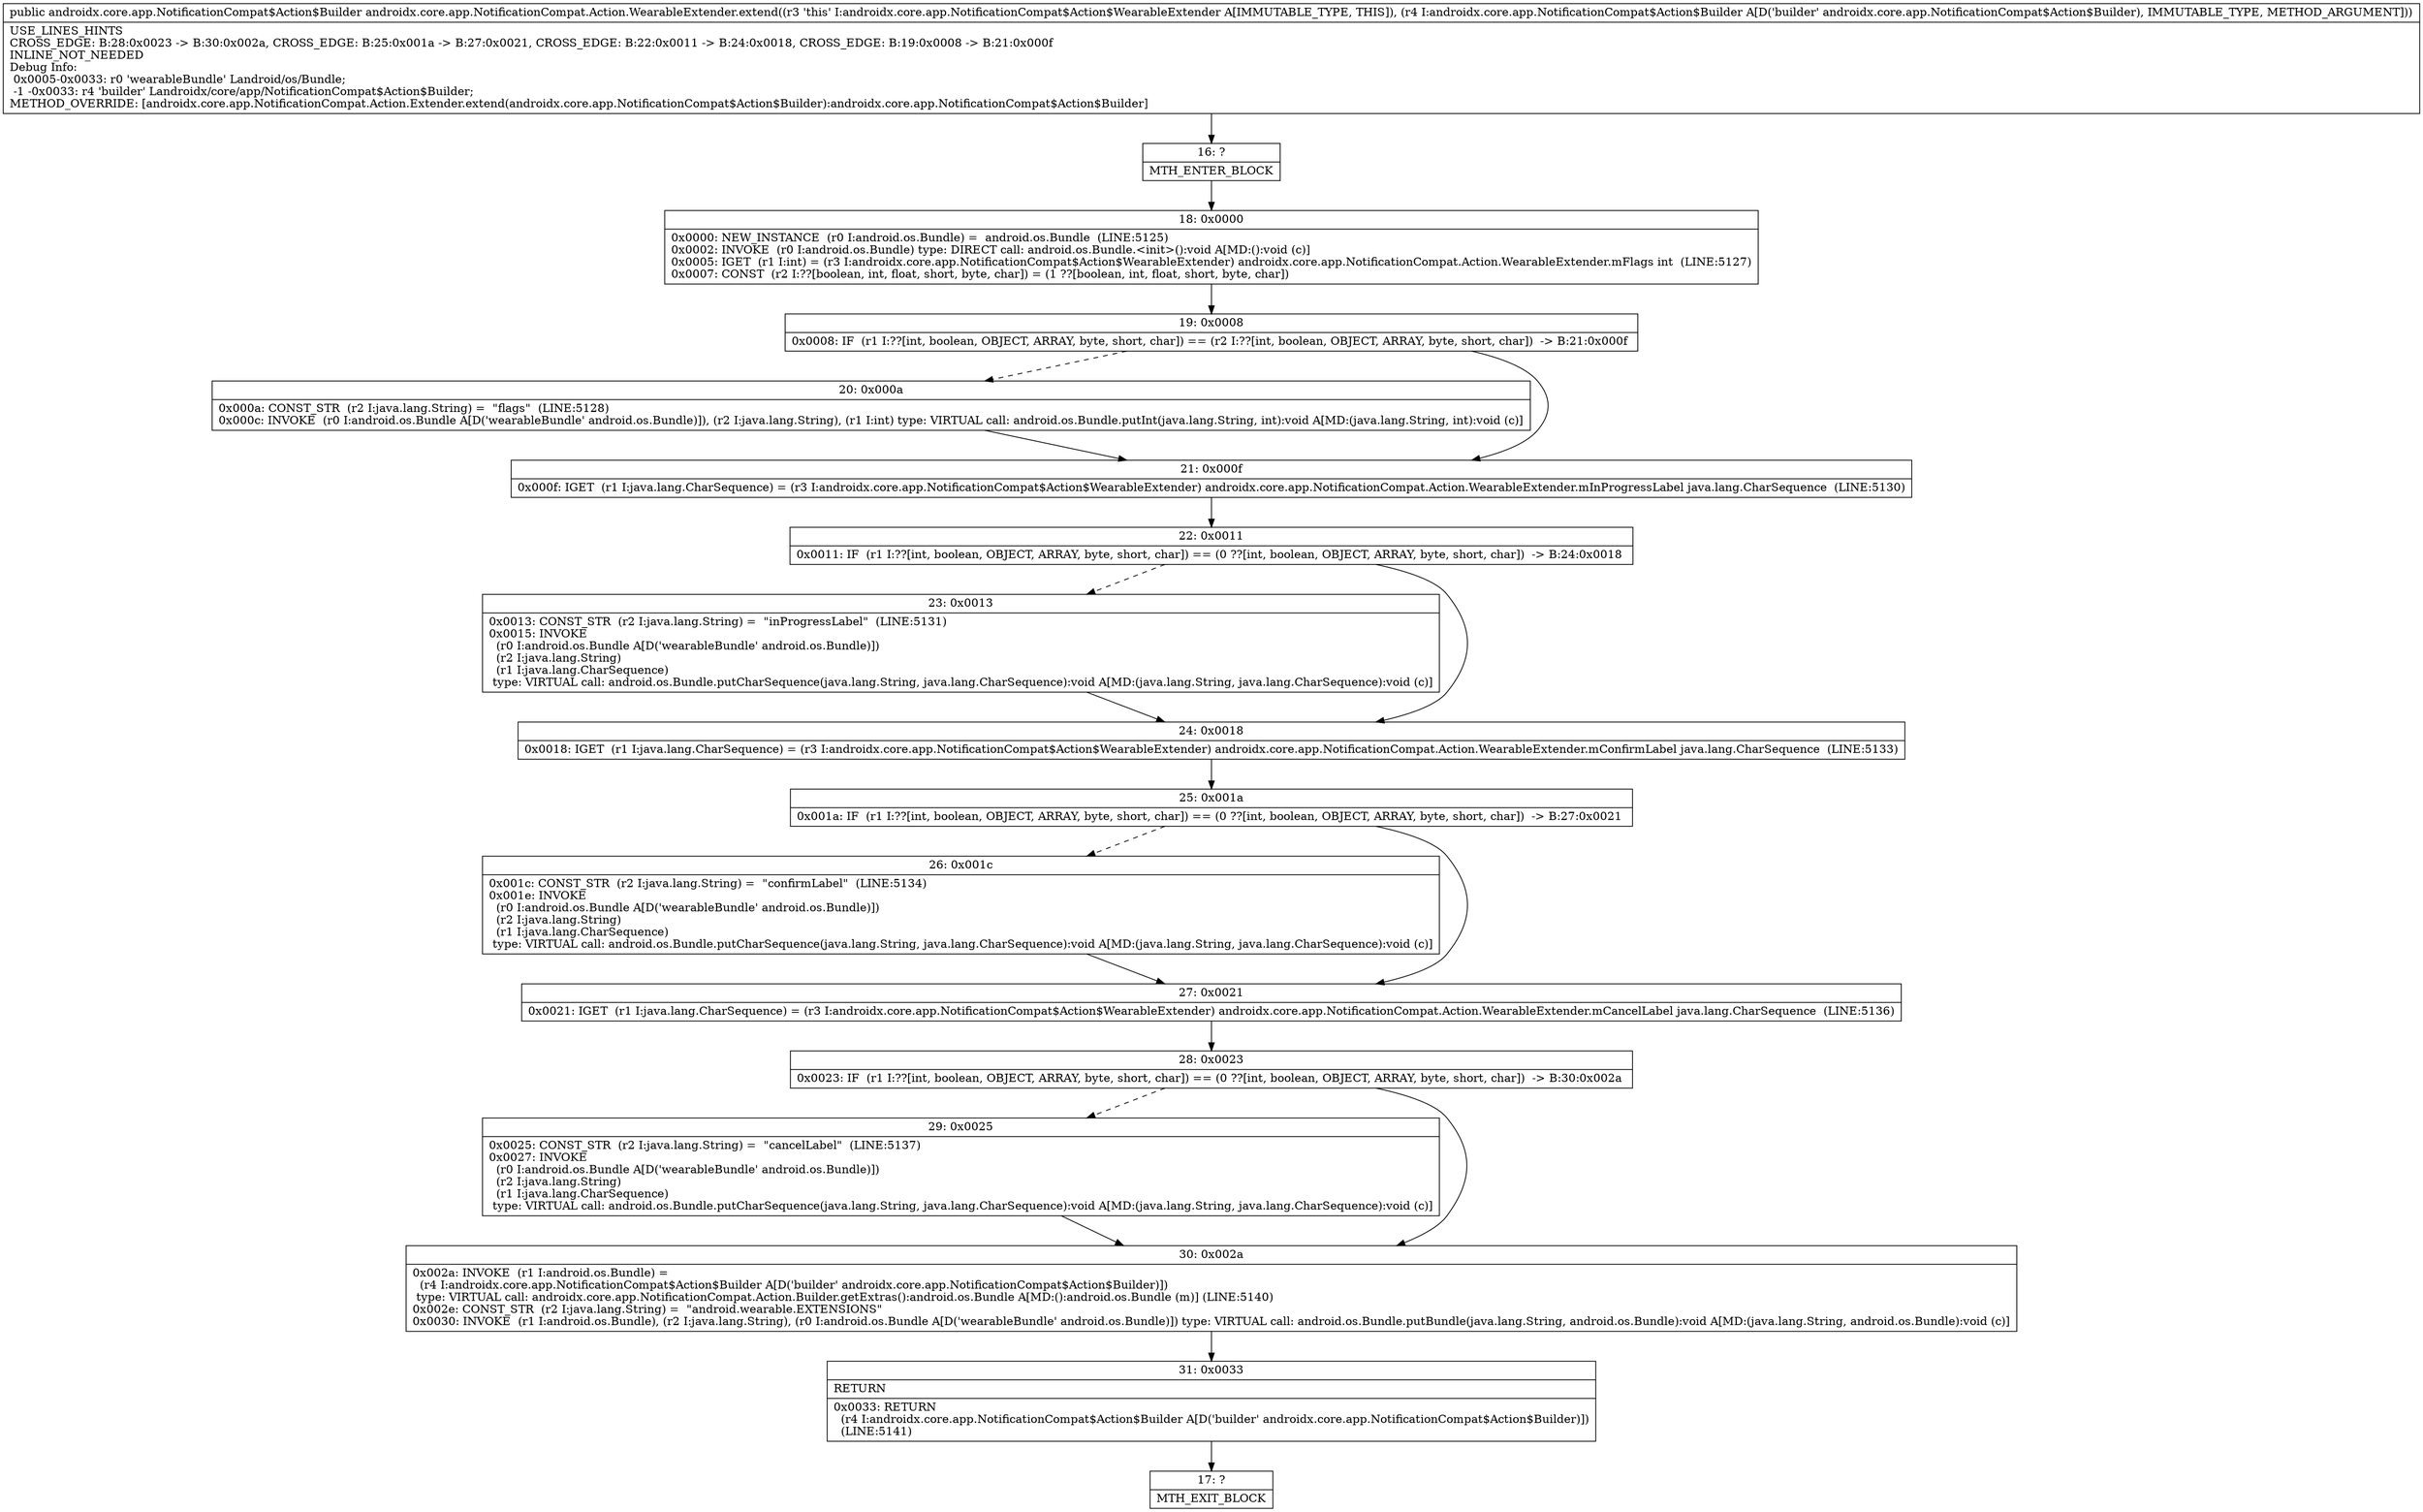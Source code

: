 digraph "CFG forandroidx.core.app.NotificationCompat.Action.WearableExtender.extend(Landroidx\/core\/app\/NotificationCompat$Action$Builder;)Landroidx\/core\/app\/NotificationCompat$Action$Builder;" {
Node_16 [shape=record,label="{16\:\ ?|MTH_ENTER_BLOCK\l}"];
Node_18 [shape=record,label="{18\:\ 0x0000|0x0000: NEW_INSTANCE  (r0 I:android.os.Bundle) =  android.os.Bundle  (LINE:5125)\l0x0002: INVOKE  (r0 I:android.os.Bundle) type: DIRECT call: android.os.Bundle.\<init\>():void A[MD:():void (c)]\l0x0005: IGET  (r1 I:int) = (r3 I:androidx.core.app.NotificationCompat$Action$WearableExtender) androidx.core.app.NotificationCompat.Action.WearableExtender.mFlags int  (LINE:5127)\l0x0007: CONST  (r2 I:??[boolean, int, float, short, byte, char]) = (1 ??[boolean, int, float, short, byte, char]) \l}"];
Node_19 [shape=record,label="{19\:\ 0x0008|0x0008: IF  (r1 I:??[int, boolean, OBJECT, ARRAY, byte, short, char]) == (r2 I:??[int, boolean, OBJECT, ARRAY, byte, short, char])  \-\> B:21:0x000f \l}"];
Node_20 [shape=record,label="{20\:\ 0x000a|0x000a: CONST_STR  (r2 I:java.lang.String) =  \"flags\"  (LINE:5128)\l0x000c: INVOKE  (r0 I:android.os.Bundle A[D('wearableBundle' android.os.Bundle)]), (r2 I:java.lang.String), (r1 I:int) type: VIRTUAL call: android.os.Bundle.putInt(java.lang.String, int):void A[MD:(java.lang.String, int):void (c)]\l}"];
Node_21 [shape=record,label="{21\:\ 0x000f|0x000f: IGET  (r1 I:java.lang.CharSequence) = (r3 I:androidx.core.app.NotificationCompat$Action$WearableExtender) androidx.core.app.NotificationCompat.Action.WearableExtender.mInProgressLabel java.lang.CharSequence  (LINE:5130)\l}"];
Node_22 [shape=record,label="{22\:\ 0x0011|0x0011: IF  (r1 I:??[int, boolean, OBJECT, ARRAY, byte, short, char]) == (0 ??[int, boolean, OBJECT, ARRAY, byte, short, char])  \-\> B:24:0x0018 \l}"];
Node_23 [shape=record,label="{23\:\ 0x0013|0x0013: CONST_STR  (r2 I:java.lang.String) =  \"inProgressLabel\"  (LINE:5131)\l0x0015: INVOKE  \l  (r0 I:android.os.Bundle A[D('wearableBundle' android.os.Bundle)])\l  (r2 I:java.lang.String)\l  (r1 I:java.lang.CharSequence)\l type: VIRTUAL call: android.os.Bundle.putCharSequence(java.lang.String, java.lang.CharSequence):void A[MD:(java.lang.String, java.lang.CharSequence):void (c)]\l}"];
Node_24 [shape=record,label="{24\:\ 0x0018|0x0018: IGET  (r1 I:java.lang.CharSequence) = (r3 I:androidx.core.app.NotificationCompat$Action$WearableExtender) androidx.core.app.NotificationCompat.Action.WearableExtender.mConfirmLabel java.lang.CharSequence  (LINE:5133)\l}"];
Node_25 [shape=record,label="{25\:\ 0x001a|0x001a: IF  (r1 I:??[int, boolean, OBJECT, ARRAY, byte, short, char]) == (0 ??[int, boolean, OBJECT, ARRAY, byte, short, char])  \-\> B:27:0x0021 \l}"];
Node_26 [shape=record,label="{26\:\ 0x001c|0x001c: CONST_STR  (r2 I:java.lang.String) =  \"confirmLabel\"  (LINE:5134)\l0x001e: INVOKE  \l  (r0 I:android.os.Bundle A[D('wearableBundle' android.os.Bundle)])\l  (r2 I:java.lang.String)\l  (r1 I:java.lang.CharSequence)\l type: VIRTUAL call: android.os.Bundle.putCharSequence(java.lang.String, java.lang.CharSequence):void A[MD:(java.lang.String, java.lang.CharSequence):void (c)]\l}"];
Node_27 [shape=record,label="{27\:\ 0x0021|0x0021: IGET  (r1 I:java.lang.CharSequence) = (r3 I:androidx.core.app.NotificationCompat$Action$WearableExtender) androidx.core.app.NotificationCompat.Action.WearableExtender.mCancelLabel java.lang.CharSequence  (LINE:5136)\l}"];
Node_28 [shape=record,label="{28\:\ 0x0023|0x0023: IF  (r1 I:??[int, boolean, OBJECT, ARRAY, byte, short, char]) == (0 ??[int, boolean, OBJECT, ARRAY, byte, short, char])  \-\> B:30:0x002a \l}"];
Node_29 [shape=record,label="{29\:\ 0x0025|0x0025: CONST_STR  (r2 I:java.lang.String) =  \"cancelLabel\"  (LINE:5137)\l0x0027: INVOKE  \l  (r0 I:android.os.Bundle A[D('wearableBundle' android.os.Bundle)])\l  (r2 I:java.lang.String)\l  (r1 I:java.lang.CharSequence)\l type: VIRTUAL call: android.os.Bundle.putCharSequence(java.lang.String, java.lang.CharSequence):void A[MD:(java.lang.String, java.lang.CharSequence):void (c)]\l}"];
Node_30 [shape=record,label="{30\:\ 0x002a|0x002a: INVOKE  (r1 I:android.os.Bundle) = \l  (r4 I:androidx.core.app.NotificationCompat$Action$Builder A[D('builder' androidx.core.app.NotificationCompat$Action$Builder)])\l type: VIRTUAL call: androidx.core.app.NotificationCompat.Action.Builder.getExtras():android.os.Bundle A[MD:():android.os.Bundle (m)] (LINE:5140)\l0x002e: CONST_STR  (r2 I:java.lang.String) =  \"android.wearable.EXTENSIONS\" \l0x0030: INVOKE  (r1 I:android.os.Bundle), (r2 I:java.lang.String), (r0 I:android.os.Bundle A[D('wearableBundle' android.os.Bundle)]) type: VIRTUAL call: android.os.Bundle.putBundle(java.lang.String, android.os.Bundle):void A[MD:(java.lang.String, android.os.Bundle):void (c)]\l}"];
Node_31 [shape=record,label="{31\:\ 0x0033|RETURN\l|0x0033: RETURN  \l  (r4 I:androidx.core.app.NotificationCompat$Action$Builder A[D('builder' androidx.core.app.NotificationCompat$Action$Builder)])\l  (LINE:5141)\l}"];
Node_17 [shape=record,label="{17\:\ ?|MTH_EXIT_BLOCK\l}"];
MethodNode[shape=record,label="{public androidx.core.app.NotificationCompat$Action$Builder androidx.core.app.NotificationCompat.Action.WearableExtender.extend((r3 'this' I:androidx.core.app.NotificationCompat$Action$WearableExtender A[IMMUTABLE_TYPE, THIS]), (r4 I:androidx.core.app.NotificationCompat$Action$Builder A[D('builder' androidx.core.app.NotificationCompat$Action$Builder), IMMUTABLE_TYPE, METHOD_ARGUMENT]))  | USE_LINES_HINTS\lCROSS_EDGE: B:28:0x0023 \-\> B:30:0x002a, CROSS_EDGE: B:25:0x001a \-\> B:27:0x0021, CROSS_EDGE: B:22:0x0011 \-\> B:24:0x0018, CROSS_EDGE: B:19:0x0008 \-\> B:21:0x000f\lINLINE_NOT_NEEDED\lDebug Info:\l  0x0005\-0x0033: r0 'wearableBundle' Landroid\/os\/Bundle;\l  \-1 \-0x0033: r4 'builder' Landroidx\/core\/app\/NotificationCompat$Action$Builder;\lMETHOD_OVERRIDE: [androidx.core.app.NotificationCompat.Action.Extender.extend(androidx.core.app.NotificationCompat$Action$Builder):androidx.core.app.NotificationCompat$Action$Builder]\l}"];
MethodNode -> Node_16;Node_16 -> Node_18;
Node_18 -> Node_19;
Node_19 -> Node_20[style=dashed];
Node_19 -> Node_21;
Node_20 -> Node_21;
Node_21 -> Node_22;
Node_22 -> Node_23[style=dashed];
Node_22 -> Node_24;
Node_23 -> Node_24;
Node_24 -> Node_25;
Node_25 -> Node_26[style=dashed];
Node_25 -> Node_27;
Node_26 -> Node_27;
Node_27 -> Node_28;
Node_28 -> Node_29[style=dashed];
Node_28 -> Node_30;
Node_29 -> Node_30;
Node_30 -> Node_31;
Node_31 -> Node_17;
}

